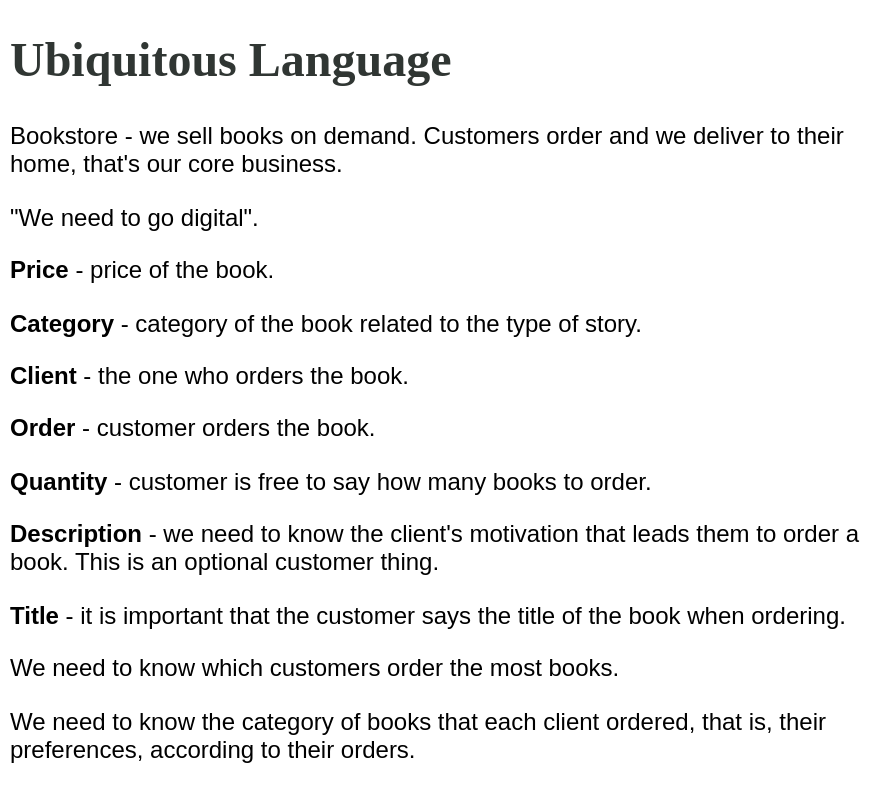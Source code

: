 <mxfile version="20.6.0" type="device" pages="3"><diagram id="PvH4Hs5MGdR6V1ws1_AS" name="Ubiquitous Language"><mxGraphModel dx="1018" dy="578" grid="0" gridSize="10" guides="1" tooltips="1" connect="1" arrows="1" fold="1" page="1" pageScale="1" pageWidth="827" pageHeight="1169" background="#ffffff" math="0" shadow="0"><root><mxCell id="0"/><mxCell id="1" parent="0"/><mxCell id="6YRtwurELoksjzHIj0Cs-1" value="&lt;h1&gt;&lt;span style=&quot;color: rgb(48, 54, 51); background-color: rgb(255, 255, 255);&quot;&gt;&lt;font face=&quot;Comic Sans MS&quot; style=&quot;font-size: 24px;&quot;&gt;Ubiquitous Language&lt;/font&gt;&lt;/span&gt;&lt;br&gt;&lt;/h1&gt;&lt;p&gt;Bookstore - we sell books on demand. Customers order and we deliver to their home, that's our core business.&lt;/p&gt;&lt;p&gt;&lt;/p&gt;&lt;p&gt;&quot;We need to go digital&quot;.&lt;/p&gt;&lt;p&gt;&lt;b&gt;Price&lt;/b&gt; - price of the book.&lt;/p&gt;&lt;p&gt;&lt;b&gt;Category&lt;/b&gt; - category of the book related to the type of story.&lt;/p&gt;&lt;p&gt;&lt;b&gt;Client&lt;/b&gt; - the one who orders the book.&lt;/p&gt;&lt;p&gt;&lt;b&gt;Order&lt;/b&gt; - customer orders the book.&lt;/p&gt;&lt;p&gt;&lt;b&gt;Quantity&lt;/b&gt; - customer is free to say how many books to order.&lt;/p&gt;&lt;p&gt;&lt;b&gt;Description&lt;/b&gt; - we need to know the client's motivation that leads them to order a book. This is an optional customer thing.&lt;/p&gt;&lt;p&gt;&lt;b&gt;Title&lt;/b&gt; - it is important that the customer says the title of the book when ordering.&lt;/p&gt;&lt;p&gt;We need to know which customers order the most books.&lt;/p&gt;&lt;p&gt;We need to know the category of books that each client ordered, that is, their preferences, according to their orders.&amp;nbsp;&lt;/p&gt;" style="text;html=1;strokeColor=none;fillColor=none;spacing=5;spacingTop=-20;whiteSpace=wrap;overflow=hidden;rounded=0;" vertex="1" parent="1"><mxGeometry x="180" y="40" width="440" height="390" as="geometry"/></mxCell></root></mxGraphModel></diagram><diagram id="vwaP7QJb3N4nAM1qU1rf" name="Bounded Context"><mxGraphModel dx="1018" dy="578" grid="0" gridSize="10" guides="1" tooltips="1" connect="1" arrows="1" fold="1" page="1" pageScale="1" pageWidth="827" pageHeight="1169" math="0" shadow="0"><root><mxCell id="0"/><mxCell id="1" parent="0"/><mxCell id="qd03j5VOwOoVvOABXwPf-1" value="&lt;span style=&quot;text-align: start; background-color: rgb(255, 255, 255);&quot;&gt;&lt;b style=&quot;&quot;&gt;&lt;font style=&quot;font-size: 24px;&quot;&gt;Bounded Context&lt;/font&gt;&lt;/b&gt;&lt;/span&gt;" style="text;html=1;align=center;verticalAlign=middle;resizable=0;points=[];autosize=1;strokeColor=none;fillColor=none;fontSize=24;fontFamily=Comic Sans MS;" vertex="1" parent="1"><mxGeometry x="274" y="64" width="213" height="41" as="geometry"/></mxCell><mxCell id="qd03j5VOwOoVvOABXwPf-2" value="&lt;font style=&quot;font-size: 14px;&quot;&gt;Product&lt;/font&gt;" style="ellipse;whiteSpace=wrap;html=1;fontFamily=Comic Sans MS;fontSize=24;" vertex="1" parent="1"><mxGeometry x="120.5" y="181" width="120" height="80" as="geometry"/></mxCell><mxCell id="qd03j5VOwOoVvOABXwPf-3" value="&lt;font style=&quot;font-size: 14px;&quot;&gt;Customer&lt;/font&gt;" style="ellipse;whiteSpace=wrap;html=1;fontFamily=Comic Sans MS;fontSize=24;" vertex="1" parent="1"><mxGeometry x="320.5" y="181" width="120" height="80" as="geometry"/></mxCell><mxCell id="qd03j5VOwOoVvOABXwPf-5" value="&lt;span style=&quot;font-size: 14px;&quot;&gt;OrderItem&lt;/span&gt;" style="ellipse;whiteSpace=wrap;html=1;fontFamily=Comic Sans MS;fontSize=24;" vertex="1" parent="1"><mxGeometry x="320.5" y="341" width="120" height="80" as="geometry"/></mxCell><mxCell id="qd03j5VOwOoVvOABXwPf-7" value="&lt;span style=&quot;font-size: 14px;&quot;&gt;Order&lt;/span&gt;" style="ellipse;whiteSpace=wrap;html=1;fontFamily=Comic Sans MS;fontSize=24;" vertex="1" parent="1"><mxGeometry x="120.5" y="341" width="120" height="80" as="geometry"/></mxCell><mxCell id="qd03j5VOwOoVvOABXwPf-12" value="&lt;font style=&quot;font-size: 14px;&quot;&gt;Category&lt;/font&gt;" style="ellipse;whiteSpace=wrap;html=1;fontFamily=Comic Sans MS;fontSize=24;" vertex="1" parent="1"><mxGeometry x="520.5" y="181" width="120" height="80" as="geometry"/></mxCell><mxCell id="qd03j5VOwOoVvOABXwPf-14" value="&lt;span style=&quot;font-size: 14px;&quot;&gt;Address&lt;/span&gt;" style="ellipse;whiteSpace=wrap;html=1;fontFamily=Comic Sans MS;fontSize=24;" vertex="1" parent="1"><mxGeometry x="520.5" y="341" width="120" height="80" as="geometry"/></mxCell></root></mxGraphModel></diagram><diagram id="41Ho8KUWDTpI5rzesST-" name="Context Map"><mxGraphModel dx="1018" dy="578" grid="0" gridSize="10" guides="1" tooltips="1" connect="1" arrows="1" fold="1" page="1" pageScale="1" pageWidth="827" pageHeight="1169" math="0" shadow="0"><root><mxCell id="0"/><mxCell id="1" parent="0"/><mxCell id="AL_PCgwD_gaBVTGw3C60-1" value="&lt;b style=&quot;color: rgb(0, 0, 0); font-family: &amp;quot;Comic Sans MS&amp;quot;; font-size: 24px; font-style: normal; font-variant-ligatures: normal; font-variant-caps: normal; letter-spacing: normal; orphans: 2; text-align: start; text-indent: 0px; text-transform: none; widows: 2; word-spacing: 0px; -webkit-text-stroke-width: 0px; text-decoration-thickness: initial; text-decoration-style: initial; text-decoration-color: initial;&quot;&gt;&lt;font style=&quot;font-size: 24px;&quot;&gt;Context Map&lt;/font&gt;&lt;/b&gt;" style="text;whiteSpace=wrap;html=1;fontSize=24;fontFamily=Comic Sans MS;" vertex="1" parent="1"><mxGeometry x="305" y="68" width="165" height="51" as="geometry"/></mxCell><mxCell id="fRvMrNH1pNmqRKbcwD01-10" value="" style="edgeStyle=orthogonalEdgeStyle;rounded=0;orthogonalLoop=1;jettySize=auto;html=1;fontFamily=Comic Sans MS;fontSize=14;" edge="1" parent="1" source="fRvMrNH1pNmqRKbcwD01-1" target="fRvMrNH1pNmqRKbcwD01-5"><mxGeometry relative="1" as="geometry"/></mxCell><mxCell id="fRvMrNH1pNmqRKbcwD01-1" value="&lt;font style=&quot;font-size: 14px;&quot;&gt;Product&lt;/font&gt;" style="ellipse;whiteSpace=wrap;html=1;fontFamily=Comic Sans MS;fontSize=24;" vertex="1" parent="1"><mxGeometry x="42" y="310" width="120" height="80" as="geometry"/></mxCell><mxCell id="fRvMrNH1pNmqRKbcwD01-9" value="" style="edgeStyle=orthogonalEdgeStyle;rounded=0;orthogonalLoop=1;jettySize=auto;html=1;fontFamily=Comic Sans MS;fontSize=14;" edge="1" parent="1" source="fRvMrNH1pNmqRKbcwD01-2" target="fRvMrNH1pNmqRKbcwD01-1"><mxGeometry relative="1" as="geometry"/></mxCell><mxCell id="fRvMrNH1pNmqRKbcwD01-2" value="&lt;font style=&quot;font-size: 14px;&quot;&gt;Category&lt;/font&gt;" style="ellipse;whiteSpace=wrap;html=1;fontFamily=Comic Sans MS;fontSize=24;" vertex="1" parent="1"><mxGeometry x="42" y="595" width="120" height="80" as="geometry"/></mxCell><mxCell id="fRvMrNH1pNmqRKbcwD01-19" value="" style="edgeStyle=orthogonalEdgeStyle;rounded=0;orthogonalLoop=1;jettySize=auto;html=1;fontFamily=Comic Sans MS;fontSize=14;" edge="1" parent="1" source="fRvMrNH1pNmqRKbcwD01-4" target="fRvMrNH1pNmqRKbcwD01-18"><mxGeometry relative="1" as="geometry"/></mxCell><mxCell id="fRvMrNH1pNmqRKbcwD01-4" value="&lt;span style=&quot;font-size: 14px;&quot;&gt;Customer&lt;/span&gt;" style="ellipse;whiteSpace=wrap;html=1;fontFamily=Comic Sans MS;fontSize=24;" vertex="1" parent="1"><mxGeometry x="517" y="435" width="120" height="80" as="geometry"/></mxCell><mxCell id="fRvMrNH1pNmqRKbcwD01-11" value="" style="edgeStyle=orthogonalEdgeStyle;rounded=0;orthogonalLoop=1;jettySize=auto;html=1;fontFamily=Comic Sans MS;fontSize=14;" edge="1" parent="1" source="fRvMrNH1pNmqRKbcwD01-5" target="fRvMrNH1pNmqRKbcwD01-7"><mxGeometry relative="1" as="geometry"/></mxCell><mxCell id="fRvMrNH1pNmqRKbcwD01-5" value="&lt;font style=&quot;font-size: 14px;&quot;&gt;OrderItem&lt;/font&gt;" style="ellipse;whiteSpace=wrap;html=1;fontFamily=Comic Sans MS;fontSize=24;" vertex="1" parent="1"><mxGeometry x="242" y="310" width="120" height="80" as="geometry"/></mxCell><mxCell id="fRvMrNH1pNmqRKbcwD01-17" value="" style="edgeStyle=orthogonalEdgeStyle;rounded=0;orthogonalLoop=1;jettySize=auto;html=1;fontFamily=Comic Sans MS;fontSize=14;exitX=0.5;exitY=1;exitDx=0;exitDy=0;" edge="1" parent="1" source="fRvMrNH1pNmqRKbcwD01-7" target="fRvMrNH1pNmqRKbcwD01-16"><mxGeometry relative="1" as="geometry"/></mxCell><mxCell id="fRvMrNH1pNmqRKbcwD01-7" value="&lt;font style=&quot;font-size: 14px;&quot;&gt;Order&lt;/font&gt;" style="ellipse;whiteSpace=wrap;html=1;fontFamily=Comic Sans MS;fontSize=24;" vertex="1" parent="1"><mxGeometry x="177" y="435" width="120" height="80" as="geometry"/></mxCell><mxCell id="fRvMrNH1pNmqRKbcwD01-23" value="" style="edgeStyle=orthogonalEdgeStyle;rounded=0;orthogonalLoop=1;jettySize=auto;html=1;fontFamily=Comic Sans MS;fontSize=14;" edge="1" parent="1" source="fRvMrNH1pNmqRKbcwD01-12" target="fRvMrNH1pNmqRKbcwD01-4"><mxGeometry relative="1" as="geometry"/></mxCell><mxCell id="fRvMrNH1pNmqRKbcwD01-12" value="&lt;span style=&quot;font-size: 14px;&quot;&gt;Address&lt;/span&gt;" style="ellipse;whiteSpace=wrap;html=1;fontFamily=Comic Sans MS;fontSize=24;" vertex="1" parent="1"><mxGeometry x="517" y="595" width="120" height="80" as="geometry"/></mxCell><mxCell id="fRvMrNH1pNmqRKbcwD01-16" value="&lt;font style=&quot;font-size: 14px;&quot;&gt;Address&lt;/font&gt;" style="ellipse;whiteSpace=wrap;html=1;fontFamily=Comic Sans MS;fontSize=24;" vertex="1" parent="1"><mxGeometry x="347" y="595" width="120" height="80" as="geometry"/></mxCell><mxCell id="fRvMrNH1pNmqRKbcwD01-18" value="&lt;span style=&quot;font-size: 14px;&quot;&gt;Order&lt;/span&gt;" style="ellipse;whiteSpace=wrap;html=1;fontFamily=Comic Sans MS;fontSize=24;" vertex="1" parent="1"><mxGeometry x="693" y="435" width="120" height="80" as="geometry"/></mxCell><mxCell id="fRvMrNH1pNmqRKbcwD01-24" value="Customer Orders &quot;Context&quot;" style="text;html=1;align=center;verticalAlign=middle;resizable=0;points=[];autosize=1;strokeColor=none;fillColor=none;fontSize=16;fontFamily=Comic Sans MS;" vertex="1" parent="1"><mxGeometry x="78" y="254" width="226" height="31" as="geometry"/></mxCell><mxCell id="fRvMrNH1pNmqRKbcwD01-25" value="Ordered Customer &quot;Context&quot;" style="text;html=1;align=center;verticalAlign=middle;resizable=0;points=[];autosize=1;strokeColor=none;fillColor=none;fontSize=16;fontFamily=Comic Sans MS;" vertex="1" parent="1"><mxGeometry x="526" y="254" width="236" height="31" as="geometry"/></mxCell><mxCell id="fRvMrNH1pNmqRKbcwD01-26" value="" style="endArrow=none;dashed=1;html=1;rounded=0;fontFamily=Comic Sans MS;fontSize=16;strokeWidth=3;" edge="1" parent="1"><mxGeometry width="50" height="50" relative="1" as="geometry"><mxPoint x="493" y="769" as="sourcePoint"/><mxPoint x="486" y="212" as="targetPoint"/></mxGeometry></mxCell><mxCell id="fRvMrNH1pNmqRKbcwD01-34" style="edgeStyle=none;rounded=0;orthogonalLoop=1;jettySize=auto;html=1;entryX=0.717;entryY=0.963;entryDx=0;entryDy=0;entryPerimeter=0;strokeWidth=1;fontFamily=Comic Sans MS;fontSize=16;" edge="1" parent="1" source="fRvMrNH1pNmqRKbcwD01-32" target="fRvMrNH1pNmqRKbcwD01-5"><mxGeometry relative="1" as="geometry"/></mxCell><mxCell id="fRvMrNH1pNmqRKbcwD01-32" value="&lt;span style=&quot;font-size: 14px;&quot;&gt;Customer&lt;/span&gt;" style="ellipse;whiteSpace=wrap;html=1;fontFamily=Comic Sans MS;fontSize=24;" vertex="1" parent="1"><mxGeometry x="338" y="435" width="120" height="80" as="geometry"/></mxCell></root></mxGraphModel></diagram></mxfile>